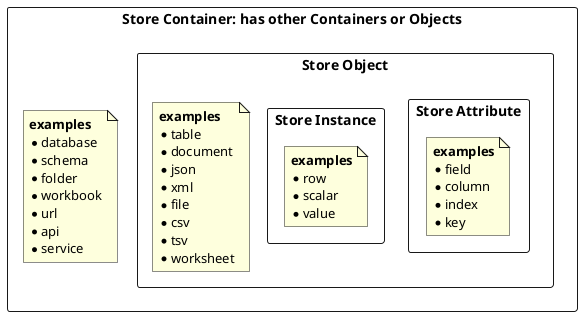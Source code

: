 @startuml thename

rectangle "Store Container: has other Containers or Objects" as sc {

    note as n1
        **examples**
        *database
        *schema
        *folder
        *workbook
        *url
        *api
        *service
    end note

    rectangle "Store Object" as so {



        rectangle "Store Attribute" as sa {
           note as n3
                **examples**
                *field
                *column
                *index
                *key
            end note
        }

        rectangle "Store Instance" as si {
           note as n4
                **examples**
                *row
                *scalar
                *value
            end note
        }

        

        note as n2
            **examples**
            *table
            *document
            *json
            *xml
            *file
            *csv
            *tsv
            *worksheet
        end note
    
    }

}



@enduml